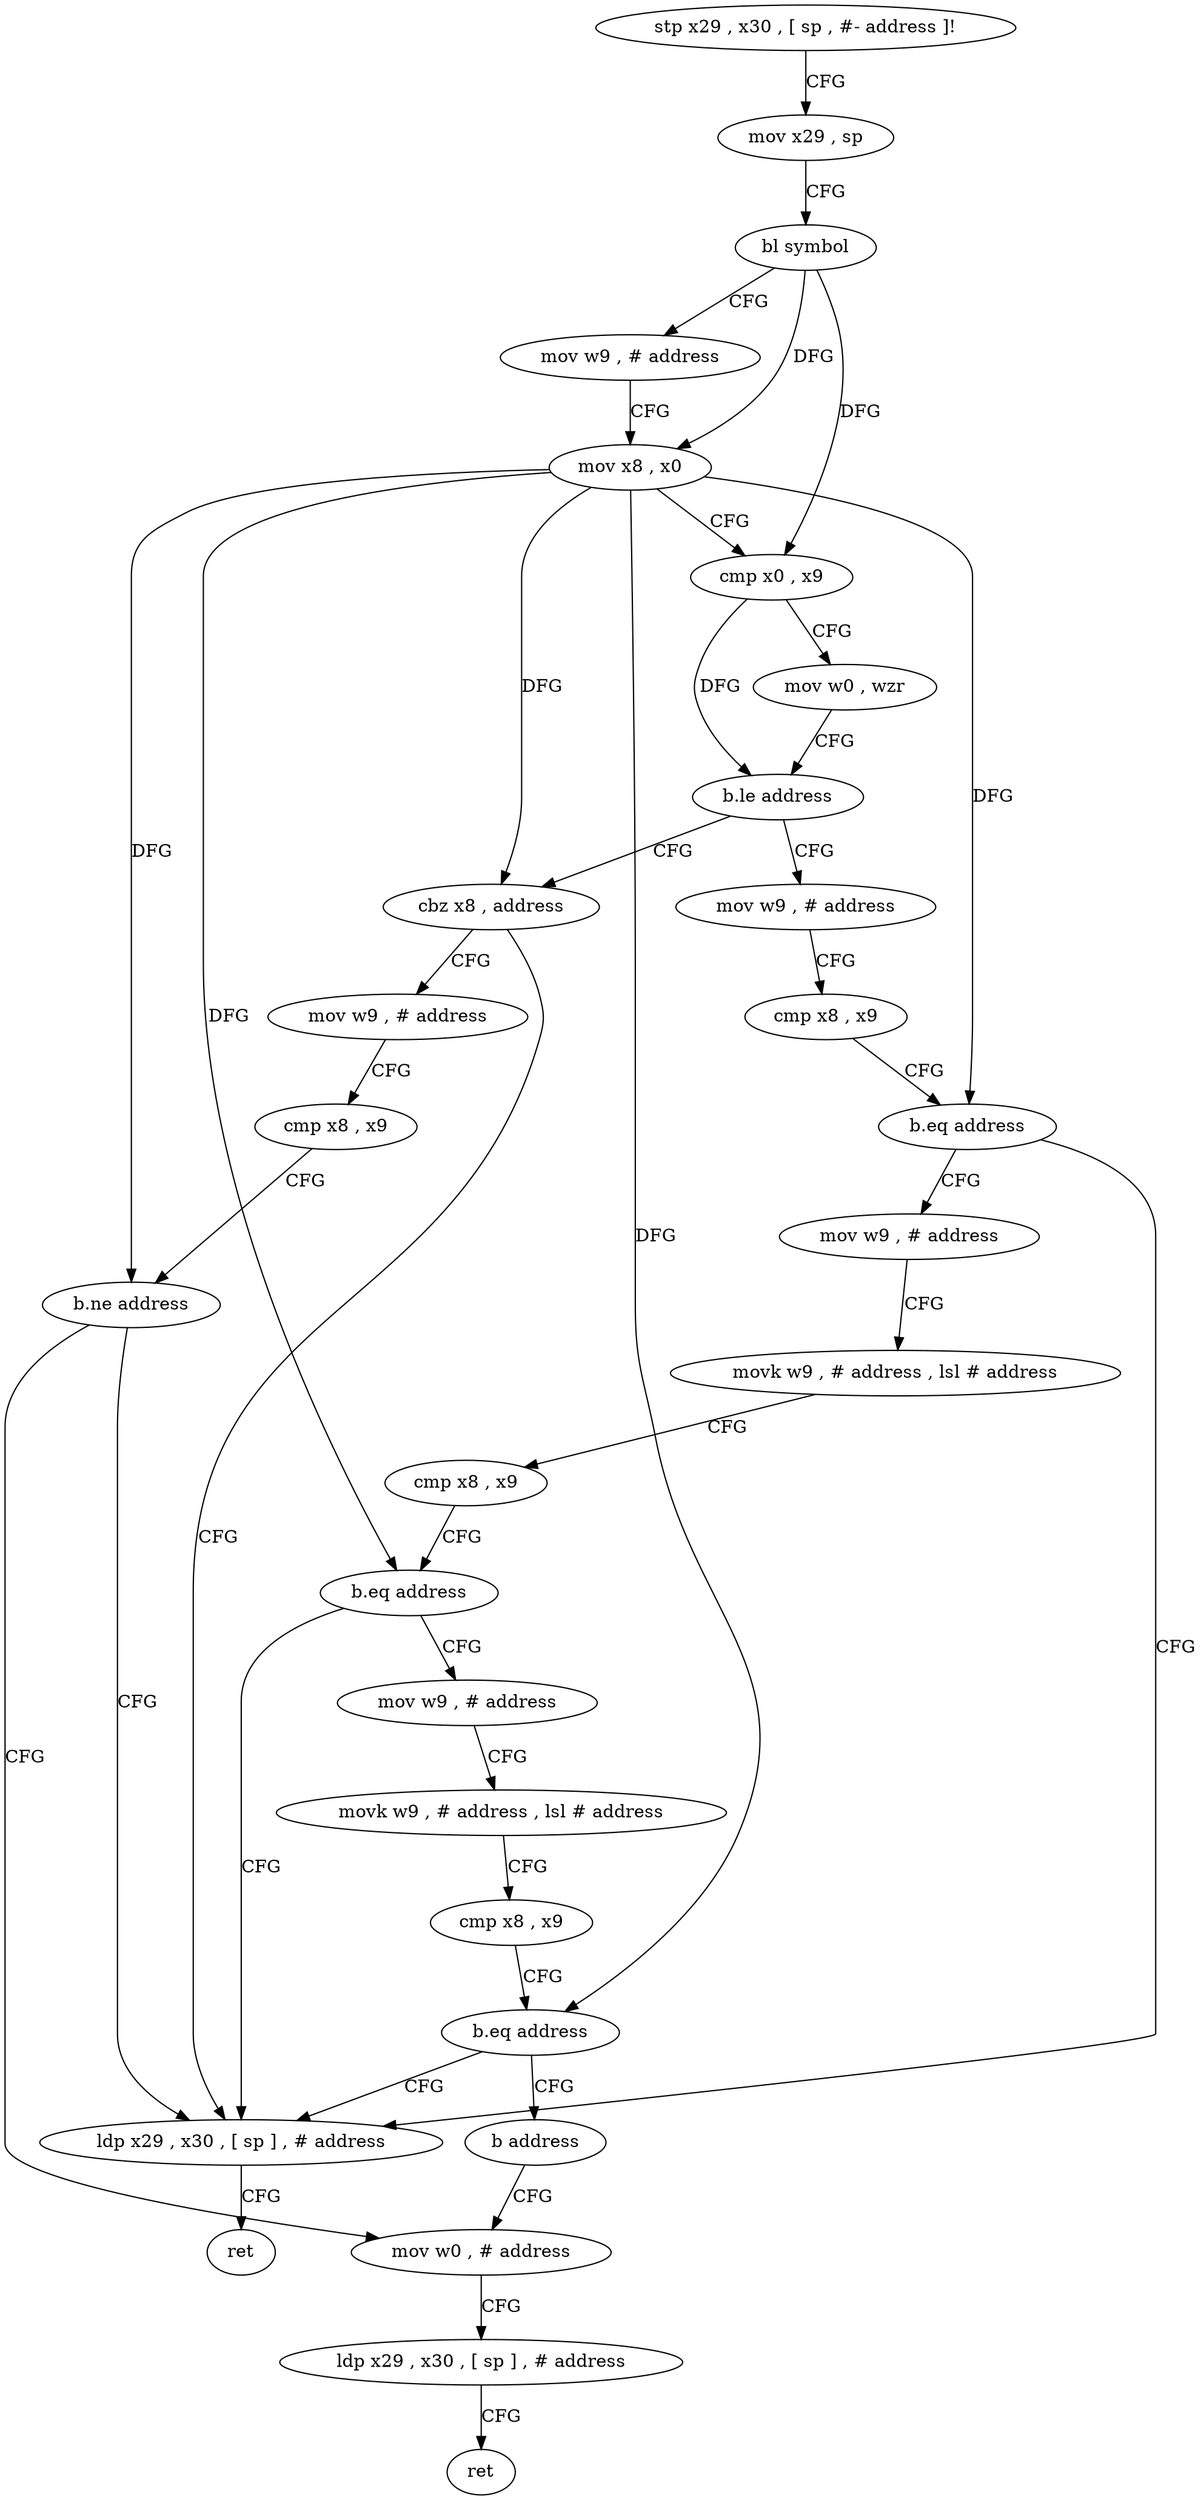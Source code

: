 digraph "func" {
"4215552" [label = "stp x29 , x30 , [ sp , #- address ]!" ]
"4215556" [label = "mov x29 , sp" ]
"4215560" [label = "bl symbol" ]
"4215564" [label = "mov w9 , # address" ]
"4215568" [label = "mov x8 , x0" ]
"4215572" [label = "cmp x0 , x9" ]
"4215576" [label = "mov w0 , wzr" ]
"4215580" [label = "b.le address" ]
"4215632" [label = "cbz x8 , address" ]
"4215584" [label = "mov w9 , # address" ]
"4215648" [label = "ldp x29 , x30 , [ sp ] , # address" ]
"4215636" [label = "mov w9 , # address" ]
"4215588" [label = "cmp x8 , x9" ]
"4215592" [label = "b.eq address" ]
"4215596" [label = "mov w9 , # address" ]
"4215652" [label = "ret" ]
"4215640" [label = "cmp x8 , x9" ]
"4215644" [label = "b.ne address" ]
"4215656" [label = "mov w0 , # address" ]
"4215600" [label = "movk w9 , # address , lsl # address" ]
"4215604" [label = "cmp x8 , x9" ]
"4215608" [label = "b.eq address" ]
"4215612" [label = "mov w9 , # address" ]
"4215660" [label = "ldp x29 , x30 , [ sp ] , # address" ]
"4215664" [label = "ret" ]
"4215616" [label = "movk w9 , # address , lsl # address" ]
"4215620" [label = "cmp x8 , x9" ]
"4215624" [label = "b.eq address" ]
"4215628" [label = "b address" ]
"4215552" -> "4215556" [ label = "CFG" ]
"4215556" -> "4215560" [ label = "CFG" ]
"4215560" -> "4215564" [ label = "CFG" ]
"4215560" -> "4215568" [ label = "DFG" ]
"4215560" -> "4215572" [ label = "DFG" ]
"4215564" -> "4215568" [ label = "CFG" ]
"4215568" -> "4215572" [ label = "CFG" ]
"4215568" -> "4215632" [ label = "DFG" ]
"4215568" -> "4215592" [ label = "DFG" ]
"4215568" -> "4215644" [ label = "DFG" ]
"4215568" -> "4215608" [ label = "DFG" ]
"4215568" -> "4215624" [ label = "DFG" ]
"4215572" -> "4215576" [ label = "CFG" ]
"4215572" -> "4215580" [ label = "DFG" ]
"4215576" -> "4215580" [ label = "CFG" ]
"4215580" -> "4215632" [ label = "CFG" ]
"4215580" -> "4215584" [ label = "CFG" ]
"4215632" -> "4215648" [ label = "CFG" ]
"4215632" -> "4215636" [ label = "CFG" ]
"4215584" -> "4215588" [ label = "CFG" ]
"4215648" -> "4215652" [ label = "CFG" ]
"4215636" -> "4215640" [ label = "CFG" ]
"4215588" -> "4215592" [ label = "CFG" ]
"4215592" -> "4215648" [ label = "CFG" ]
"4215592" -> "4215596" [ label = "CFG" ]
"4215596" -> "4215600" [ label = "CFG" ]
"4215640" -> "4215644" [ label = "CFG" ]
"4215644" -> "4215656" [ label = "CFG" ]
"4215644" -> "4215648" [ label = "CFG" ]
"4215656" -> "4215660" [ label = "CFG" ]
"4215600" -> "4215604" [ label = "CFG" ]
"4215604" -> "4215608" [ label = "CFG" ]
"4215608" -> "4215648" [ label = "CFG" ]
"4215608" -> "4215612" [ label = "CFG" ]
"4215612" -> "4215616" [ label = "CFG" ]
"4215660" -> "4215664" [ label = "CFG" ]
"4215616" -> "4215620" [ label = "CFG" ]
"4215620" -> "4215624" [ label = "CFG" ]
"4215624" -> "4215648" [ label = "CFG" ]
"4215624" -> "4215628" [ label = "CFG" ]
"4215628" -> "4215656" [ label = "CFG" ]
}
